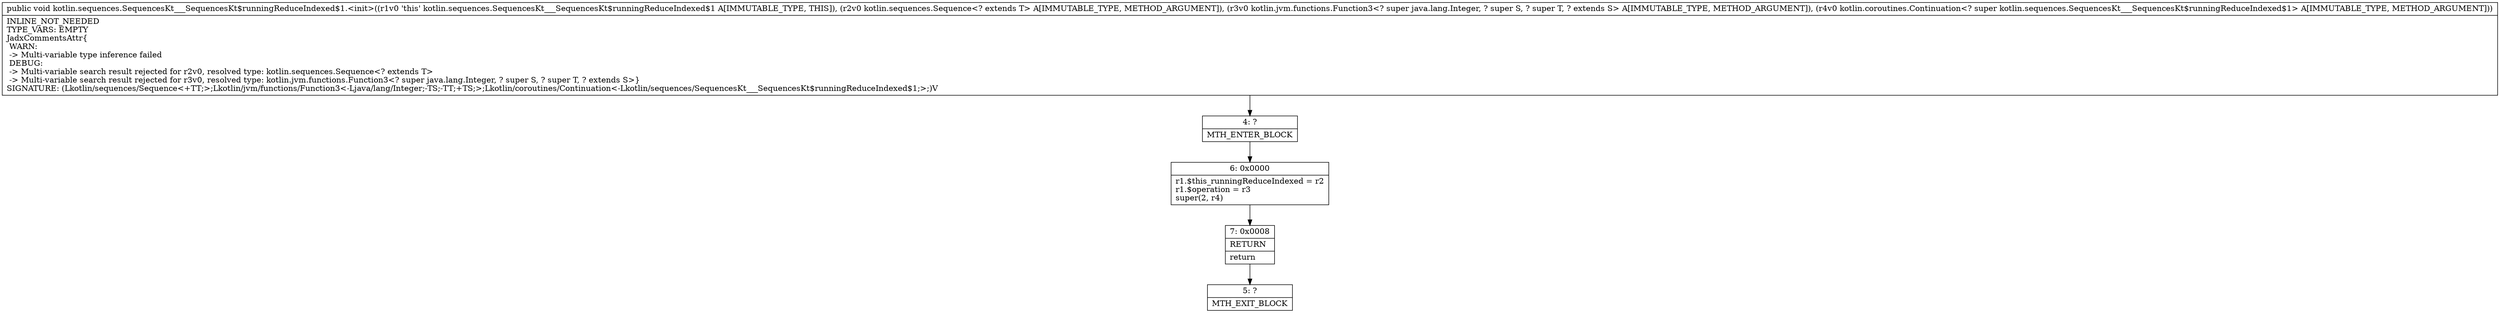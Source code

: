 digraph "CFG forkotlin.sequences.SequencesKt___SequencesKt$runningReduceIndexed$1.\<init\>(Lkotlin\/sequences\/Sequence;Lkotlin\/jvm\/functions\/Function3;Lkotlin\/coroutines\/Continuation;)V" {
Node_4 [shape=record,label="{4\:\ ?|MTH_ENTER_BLOCK\l}"];
Node_6 [shape=record,label="{6\:\ 0x0000|r1.$this_runningReduceIndexed = r2\lr1.$operation = r3\lsuper(2, r4)\l}"];
Node_7 [shape=record,label="{7\:\ 0x0008|RETURN\l|return\l}"];
Node_5 [shape=record,label="{5\:\ ?|MTH_EXIT_BLOCK\l}"];
MethodNode[shape=record,label="{public void kotlin.sequences.SequencesKt___SequencesKt$runningReduceIndexed$1.\<init\>((r1v0 'this' kotlin.sequences.SequencesKt___SequencesKt$runningReduceIndexed$1 A[IMMUTABLE_TYPE, THIS]), (r2v0 kotlin.sequences.Sequence\<? extends T\> A[IMMUTABLE_TYPE, METHOD_ARGUMENT]), (r3v0 kotlin.jvm.functions.Function3\<? super java.lang.Integer, ? super S, ? super T, ? extends S\> A[IMMUTABLE_TYPE, METHOD_ARGUMENT]), (r4v0 kotlin.coroutines.Continuation\<? super kotlin.sequences.SequencesKt___SequencesKt$runningReduceIndexed$1\> A[IMMUTABLE_TYPE, METHOD_ARGUMENT]))  | INLINE_NOT_NEEDED\lTYPE_VARS: EMPTY\lJadxCommentsAttr\{\l WARN: \l \-\> Multi\-variable type inference failed\l DEBUG: \l \-\> Multi\-variable search result rejected for r2v0, resolved type: kotlin.sequences.Sequence\<? extends T\>\l \-\> Multi\-variable search result rejected for r3v0, resolved type: kotlin.jvm.functions.Function3\<? super java.lang.Integer, ? super S, ? super T, ? extends S\>\}\lSIGNATURE: (Lkotlin\/sequences\/Sequence\<+TT;\>;Lkotlin\/jvm\/functions\/Function3\<\-Ljava\/lang\/Integer;\-TS;\-TT;+TS;\>;Lkotlin\/coroutines\/Continuation\<\-Lkotlin\/sequences\/SequencesKt___SequencesKt$runningReduceIndexed$1;\>;)V\l}"];
MethodNode -> Node_4;Node_4 -> Node_6;
Node_6 -> Node_7;
Node_7 -> Node_5;
}

